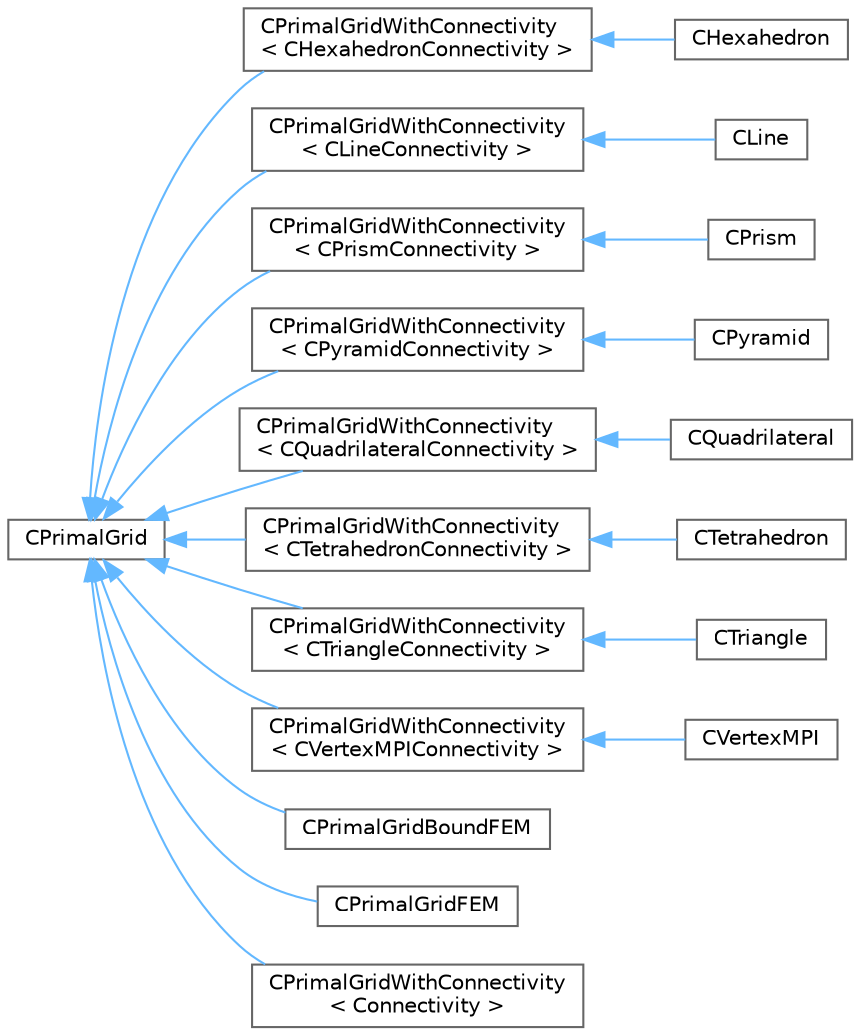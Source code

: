 digraph "Graphical Class Hierarchy"
{
 // LATEX_PDF_SIZE
  bgcolor="transparent";
  edge [fontname=Helvetica,fontsize=10,labelfontname=Helvetica,labelfontsize=10];
  node [fontname=Helvetica,fontsize=10,shape=box,height=0.2,width=0.4];
  rankdir="LR";
  Node0 [id="Node000000",label="CPrimalGrid",height=0.2,width=0.4,color="grey40", fillcolor="white", style="filled",URL="$classCPrimalGrid.html",tooltip="Class to define the numerical primal grid."];
  Node0 -> Node1 [id="edge324_Node000000_Node000001",dir="back",color="steelblue1",style="solid",tooltip=" "];
  Node1 [id="Node000001",label="CPrimalGridWithConnectivity\l\< CHexahedronConnectivity \>",height=0.2,width=0.4,color="grey40", fillcolor="white", style="filled",URL="$classCPrimalGridWithConnectivity.html",tooltip=" "];
  Node1 -> Node2 [id="edge325_Node000001_Node000002",dir="back",color="steelblue1",style="solid",tooltip=" "];
  Node2 [id="Node000002",label="CHexahedron",height=0.2,width=0.4,color="grey40", fillcolor="white", style="filled",URL="$classCHexahedron.html",tooltip="Class for hexahedron element definition."];
  Node0 -> Node3 [id="edge326_Node000000_Node000003",dir="back",color="steelblue1",style="solid",tooltip=" "];
  Node3 [id="Node000003",label="CPrimalGridWithConnectivity\l\< CLineConnectivity \>",height=0.2,width=0.4,color="grey40", fillcolor="white", style="filled",URL="$classCPrimalGridWithConnectivity.html",tooltip=" "];
  Node3 -> Node4 [id="edge327_Node000003_Node000004",dir="back",color="steelblue1",style="solid",tooltip=" "];
  Node4 [id="Node000004",label="CLine",height=0.2,width=0.4,color="grey40", fillcolor="white", style="filled",URL="$classCLine.html",tooltip="Class for line element definition."];
  Node0 -> Node5 [id="edge328_Node000000_Node000005",dir="back",color="steelblue1",style="solid",tooltip=" "];
  Node5 [id="Node000005",label="CPrimalGridWithConnectivity\l\< CPrismConnectivity \>",height=0.2,width=0.4,color="grey40", fillcolor="white", style="filled",URL="$classCPrimalGridWithConnectivity.html",tooltip=" "];
  Node5 -> Node6 [id="edge329_Node000005_Node000006",dir="back",color="steelblue1",style="solid",tooltip=" "];
  Node6 [id="Node000006",label="CPrism",height=0.2,width=0.4,color="grey40", fillcolor="white", style="filled",URL="$classCPrism.html",tooltip="Class for prism element definition."];
  Node0 -> Node7 [id="edge330_Node000000_Node000007",dir="back",color="steelblue1",style="solid",tooltip=" "];
  Node7 [id="Node000007",label="CPrimalGridWithConnectivity\l\< CPyramidConnectivity \>",height=0.2,width=0.4,color="grey40", fillcolor="white", style="filled",URL="$classCPrimalGridWithConnectivity.html",tooltip=" "];
  Node7 -> Node8 [id="edge331_Node000007_Node000008",dir="back",color="steelblue1",style="solid",tooltip=" "];
  Node8 [id="Node000008",label="CPyramid",height=0.2,width=0.4,color="grey40", fillcolor="white", style="filled",URL="$classCPyramid.html",tooltip="Class for pyramid element definition."];
  Node0 -> Node9 [id="edge332_Node000000_Node000009",dir="back",color="steelblue1",style="solid",tooltip=" "];
  Node9 [id="Node000009",label="CPrimalGridWithConnectivity\l\< CQuadrilateralConnectivity \>",height=0.2,width=0.4,color="grey40", fillcolor="white", style="filled",URL="$classCPrimalGridWithConnectivity.html",tooltip=" "];
  Node9 -> Node10 [id="edge333_Node000009_Node000010",dir="back",color="steelblue1",style="solid",tooltip=" "];
  Node10 [id="Node000010",label="CQuadrilateral",height=0.2,width=0.4,color="grey40", fillcolor="white", style="filled",URL="$classCQuadrilateral.html",tooltip="Class for quadrilateral element definition."];
  Node0 -> Node11 [id="edge334_Node000000_Node000011",dir="back",color="steelblue1",style="solid",tooltip=" "];
  Node11 [id="Node000011",label="CPrimalGridWithConnectivity\l\< CTetrahedronConnectivity \>",height=0.2,width=0.4,color="grey40", fillcolor="white", style="filled",URL="$classCPrimalGridWithConnectivity.html",tooltip=" "];
  Node11 -> Node12 [id="edge335_Node000011_Node000012",dir="back",color="steelblue1",style="solid",tooltip=" "];
  Node12 [id="Node000012",label="CTetrahedron",height=0.2,width=0.4,color="grey40", fillcolor="white", style="filled",URL="$classCTetrahedron.html",tooltip="Class for tetrahedron element definition."];
  Node0 -> Node13 [id="edge336_Node000000_Node000013",dir="back",color="steelblue1",style="solid",tooltip=" "];
  Node13 [id="Node000013",label="CPrimalGridWithConnectivity\l\< CTriangleConnectivity \>",height=0.2,width=0.4,color="grey40", fillcolor="white", style="filled",URL="$classCPrimalGridWithConnectivity.html",tooltip=" "];
  Node13 -> Node14 [id="edge337_Node000013_Node000014",dir="back",color="steelblue1",style="solid",tooltip=" "];
  Node14 [id="Node000014",label="CTriangle",height=0.2,width=0.4,color="grey40", fillcolor="white", style="filled",URL="$classCTriangle.html",tooltip="Class for triangle element definition."];
  Node0 -> Node15 [id="edge338_Node000000_Node000015",dir="back",color="steelblue1",style="solid",tooltip=" "];
  Node15 [id="Node000015",label="CPrimalGridWithConnectivity\l\< CVertexMPIConnectivity \>",height=0.2,width=0.4,color="grey40", fillcolor="white", style="filled",URL="$classCPrimalGridWithConnectivity.html",tooltip=" "];
  Node15 -> Node16 [id="edge339_Node000015_Node000016",dir="back",color="steelblue1",style="solid",tooltip=" "];
  Node16 [id="Node000016",label="CVertexMPI",height=0.2,width=0.4,color="grey40", fillcolor="white", style="filled",URL="$classCVertexMPI.html",tooltip="Class for vertex element definition. This kind of element is used in the parallelization stuff."];
  Node0 -> Node17 [id="edge340_Node000000_Node000017",dir="back",color="steelblue1",style="solid",tooltip=" "];
  Node17 [id="Node000017",label="CPrimalGridBoundFEM",height=0.2,width=0.4,color="grey40", fillcolor="white", style="filled",URL="$classCPrimalGridBoundFEM.html",tooltip="Class to define primal grid boundary element for the FEM solver."];
  Node0 -> Node18 [id="edge341_Node000000_Node000018",dir="back",color="steelblue1",style="solid",tooltip=" "];
  Node18 [id="Node000018",label="CPrimalGridFEM",height=0.2,width=0.4,color="grey40", fillcolor="white", style="filled",URL="$classCPrimalGridFEM.html",tooltip="Class to define primal grid element for the FEM solver."];
  Node0 -> Node19 [id="edge342_Node000000_Node000019",dir="back",color="steelblue1",style="solid",tooltip=" "];
  Node19 [id="Node000019",label="CPrimalGridWithConnectivity\l\< Connectivity \>",height=0.2,width=0.4,color="grey40", fillcolor="white", style="filled",URL="$classCPrimalGridWithConnectivity.html",tooltip="Override the connectivity getters of CPrimalGrid."];
}

